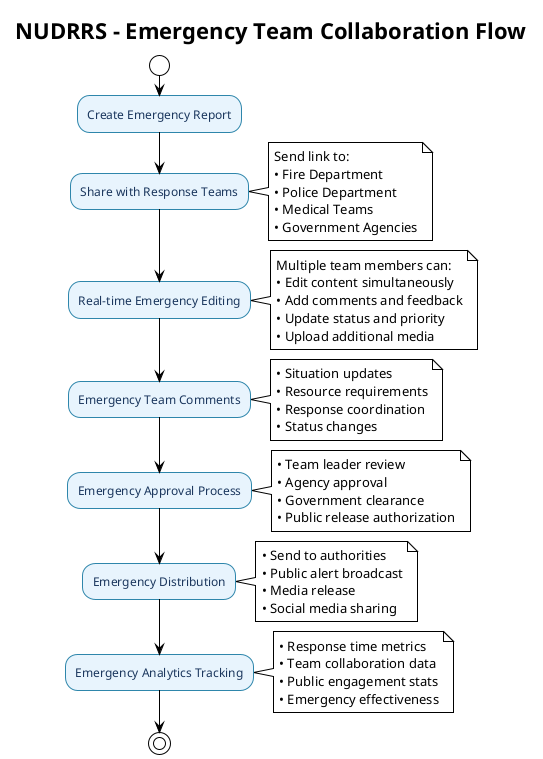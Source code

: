 @startuml NUDRRS_Collaboration_Flow
!theme plain
skinparam backgroundColor #FFFFFF
skinparam activity {
  BackgroundColor #E8F4FD
  BorderColor #2E86AB
  FontColor #1A365D
}
skinparam activityDiamond {
  BackgroundColor #FFE6E6
  BorderColor #E53E3E
  FontColor #742A2A
}

title NUDRRS - Emergency Team Collaboration Flow

start

:Create Emergency Report;

:Share with Response Teams;
note right
  Send link to:
  • Fire Department
  • Police Department
  • Medical Teams
  • Government Agencies
end note

:Real-time Emergency Editing;
note right
  Multiple team members can:
  • Edit content simultaneously
  • Add comments and feedback
  • Update status and priority
  • Upload additional media
end note

:Emergency Team Comments;
note right
  • Situation updates
  • Resource requirements
  • Response coordination
  • Status changes
end note

:Emergency Approval Process;
note right
  • Team leader review
  • Agency approval
  • Government clearance
  • Public release authorization
end note

:Emergency Distribution;
note right
  • Send to authorities
  • Public alert broadcast
  • Media release
  • Social media sharing
end note

:Emergency Analytics Tracking;
note right
  • Response time metrics
  • Team collaboration data
  • Public engagement stats
  • Emergency effectiveness
end note

stop

@enduml
